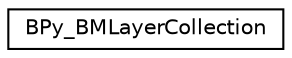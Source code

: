 digraph G
{
  edge [fontname="Helvetica",fontsize="10",labelfontname="Helvetica",labelfontsize="10"];
  node [fontname="Helvetica",fontsize="10",shape=record];
  rankdir=LR;
  Node1 [label="BPy_BMLayerCollection",height=0.2,width=0.4,color="black", fillcolor="white", style="filled",URL="$d0/d25/structBPy__BMLayerCollection.html"];
}
